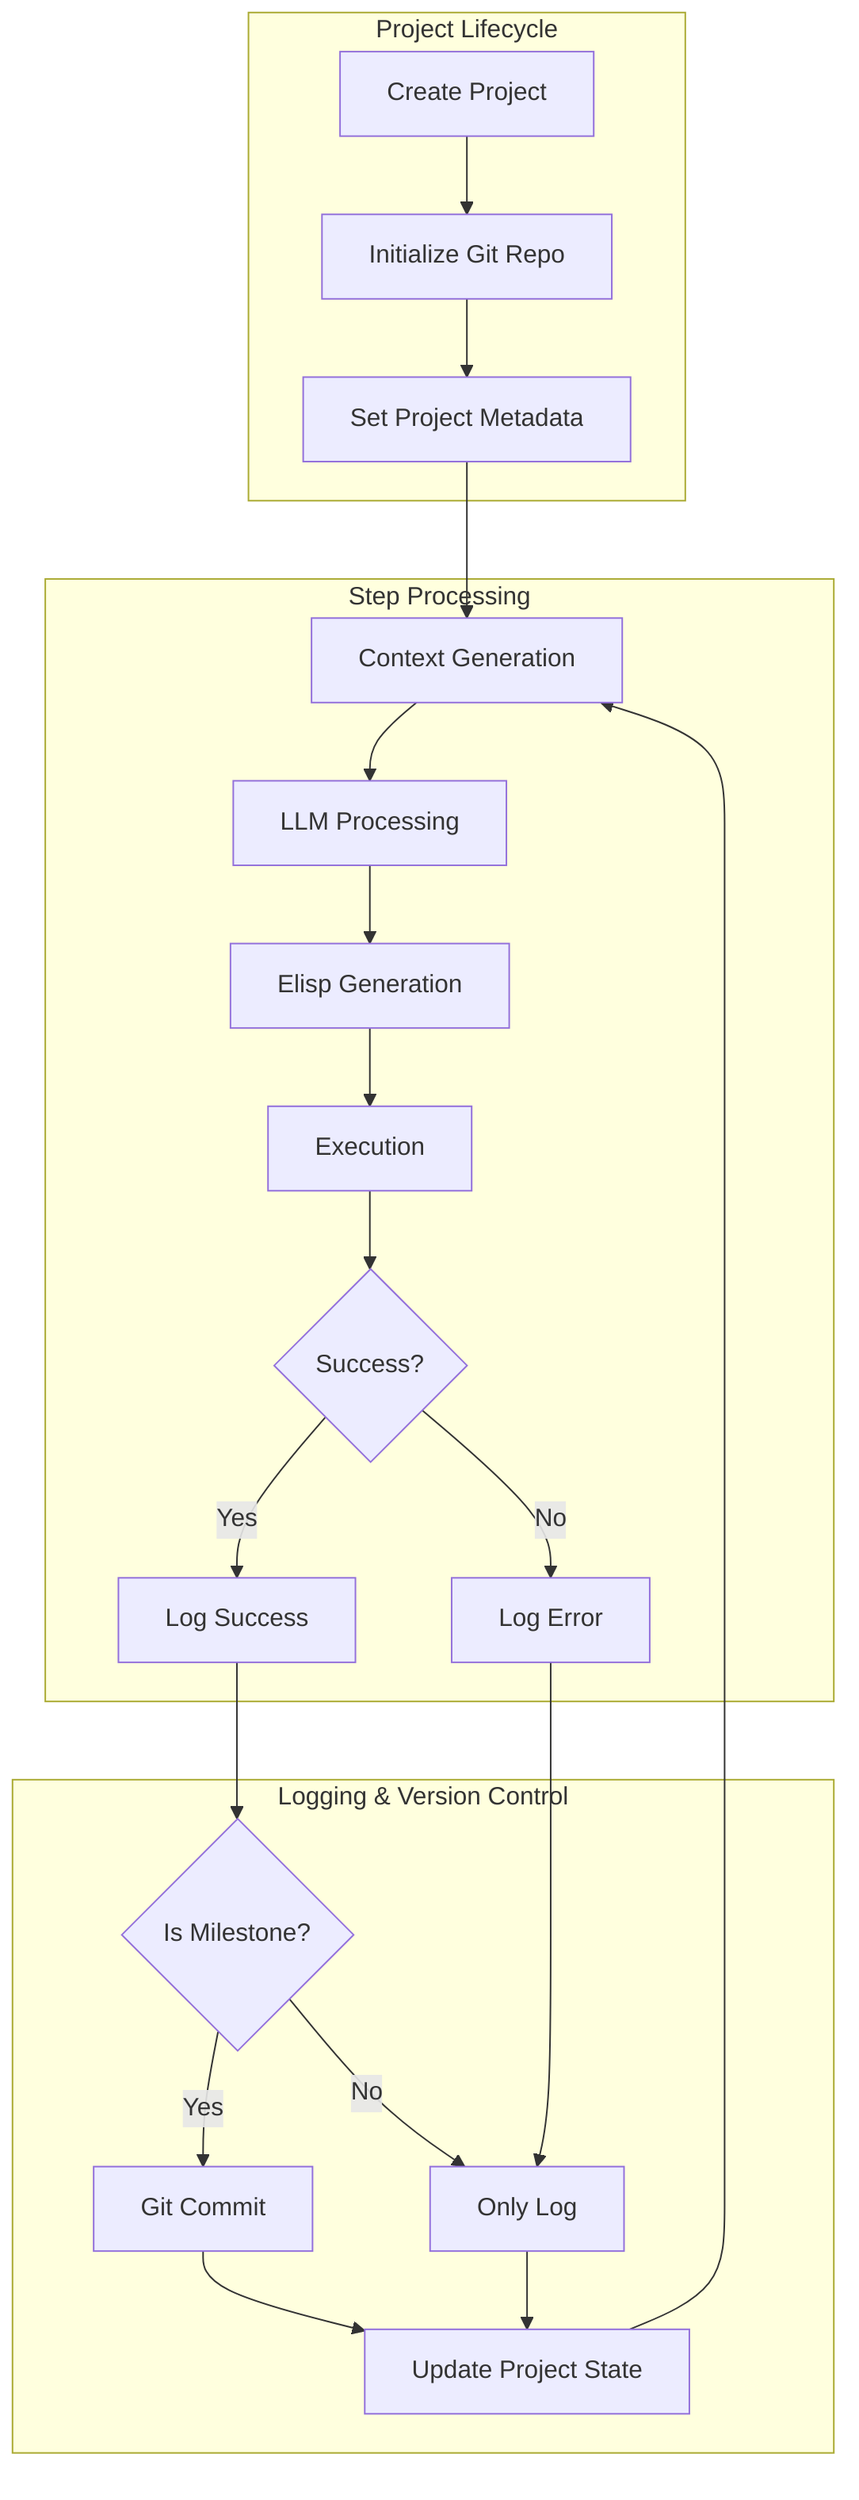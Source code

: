 graph TD
    subgraph Project Lifecycle
        A[Create Project] --> B[Initialize Git Repo]
        B --> C[Set Project Metadata]
    end

    subgraph Step Processing
        D[Context Generation] --> E[LLM Processing]
        E --> F[Elisp Generation]
        F --> G[Execution]
        G --> H{Success?}
        H -->|Yes| I[Log Success]
        H -->|No| J[Log Error]
    end

    subgraph Logging & Version Control
        I --> K{Is Milestone?}
        K -->|Yes| L[Git Commit]
        K -->|No| M[Only Log]
        J --> M
        L --> N[Update Project State]
        M --> N
    end

    C --> D
    N --> D